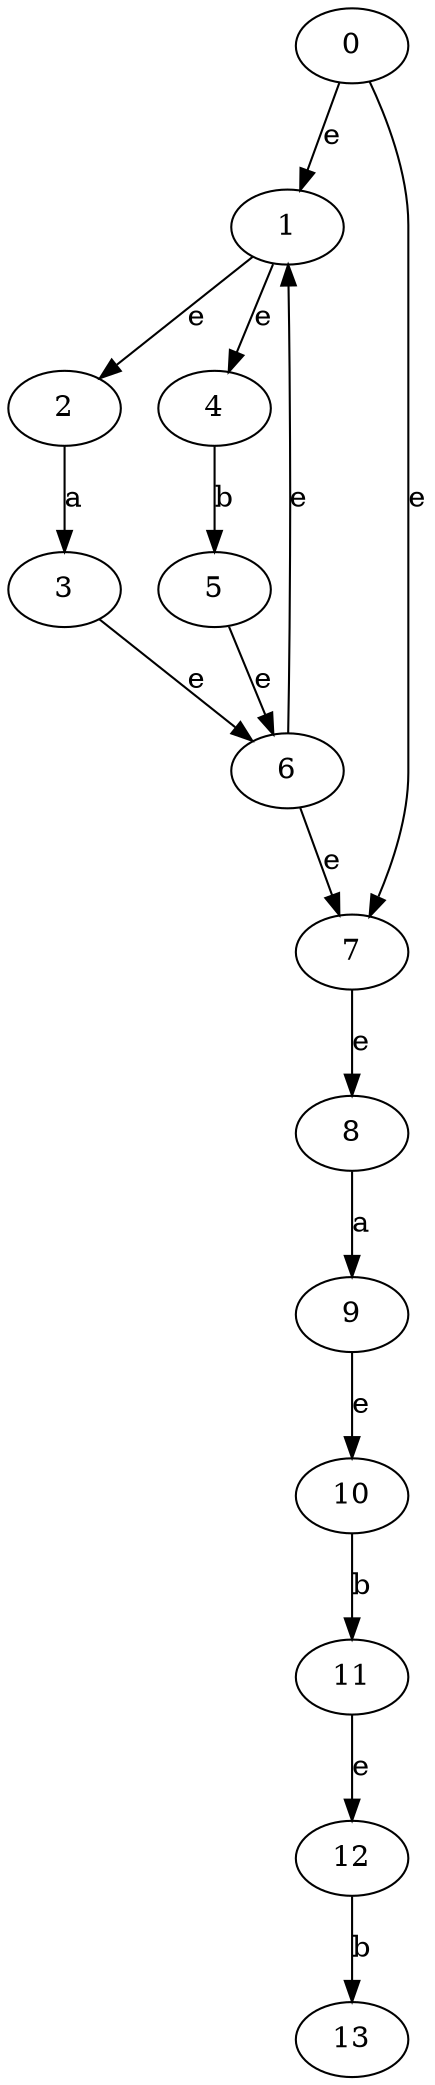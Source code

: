 digraph {
0->1 [label="e"]
0->7 [label="e"]
1->2 [label="e"]
1->4 [label="e"]
2->3 [label="a"]
3->6 [label="e"]
4->5 [label="b"]
5->6 [label="e"]
6->1 [label="e"]
6->7 [label="e"]
7->8 [label="e"]
8->9 [label="a"]
9->10 [label="e"]
10->11 [label="b"]
11->12 [label="e"]
12->13 [label="b"]
13
}